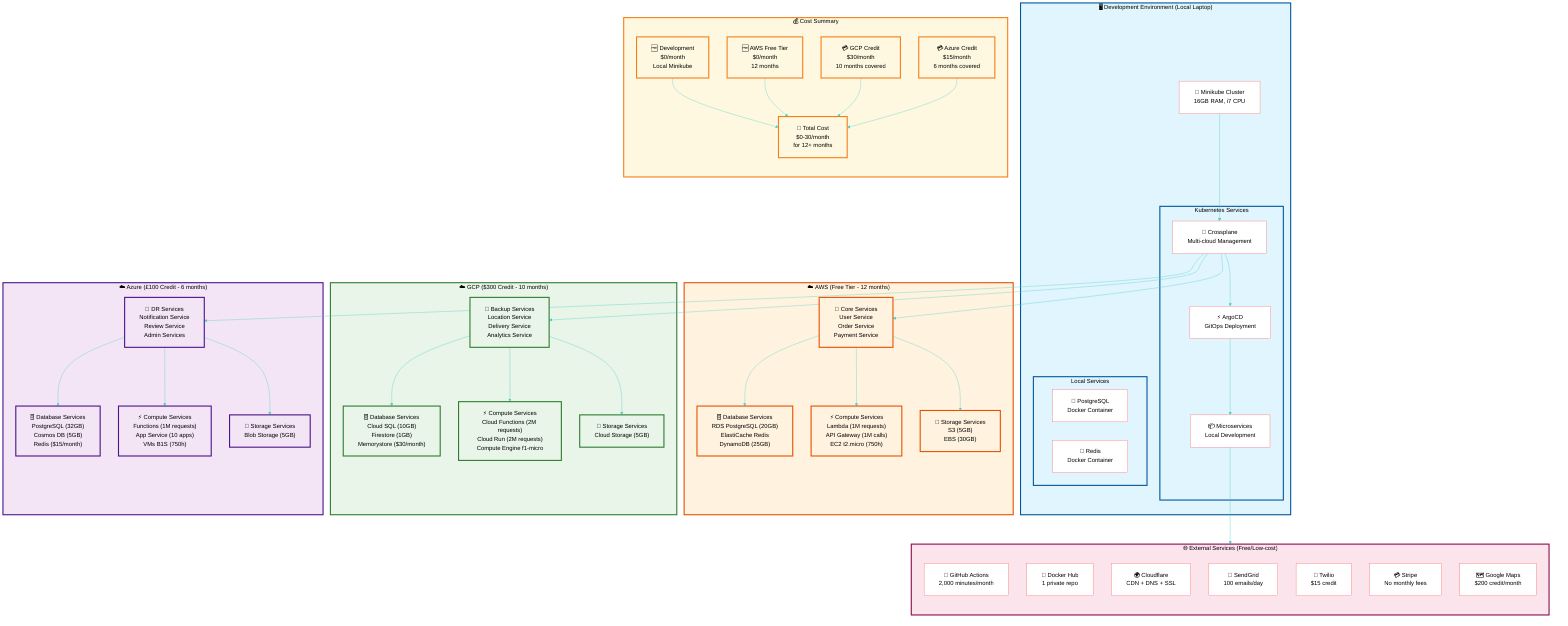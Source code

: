 %%{init: {
  'theme': 'base',
  'themeVariables': {
    'primaryColor': '#ff6b6b',
    'primaryTextColor': '#000000',
    'primaryBorderColor': '#ff6b6b',
    'lineColor': '#4ecdc4',
    'secondaryColor': '#45b7d1',
    'tertiaryColor': '#96ceb4',
    'background': '#ffffff',
    'mainBkg': '#ffffff',
    'secondBkg': '#f8f9fa',
    'tertiaryBkg': '#e9ecef'
  },
  'flowchart': {
    'nodeSpacing': 50,
    'rankSpacing': 80,
    'curve': 'basis',
    'padding': 20
  },
  'fontSize': 16,
  'fontFamily': 'Arial, sans-serif'
}}%%

flowchart TD
    %% Development Environment
    subgraph DEV["🖥️ Development Environment (Local Laptop)"]
        direction TB
        MINIKUBE["🚀 Minikube Cluster<br/>16GB RAM, i7 CPU"]
        
        subgraph K8S["Kubernetes Services"]
            CROSSPLANE["🔧 Crossplane<br/>Multi-cloud Management"]
            ARGOCD["⚡ ArgoCD<br/>GitOps Deployment"]
            SERVICES["📦 Microservices<br/>Local Development"]
        end
        
        subgraph LOCAL["Local Services"]
            POSTGRES["🐘 PostgreSQL<br/>Docker Container"]
            REDIS["🔴 Redis<br/>Docker Container"]
        end
    end
    
    %% Multi-Cloud Services
    subgraph AWS["☁️ AWS (Free Tier - 12 months)"]
        direction TB
        AWS_DB["🗄️ Database Services<br/>RDS PostgreSQL (20GB)<br/>ElastiCache Redis<br/>DynamoDB (25GB)"]
        AWS_COMPUTE["⚡ Compute Services<br/>Lambda (1M requests)<br/>API Gateway (1M calls)<br/>EC2 t2.micro (750h)"]
        AWS_STORAGE["💾 Storage Services<br/>S3 (5GB)<br/>EBS (30GB)"]
        AWS_SERVICES["🔧 Core Services<br/>User Service<br/>Order Service<br/>Payment Service"]
    end
    
    subgraph GCP["☁️ GCP ($300 Credit - 10 months)"]
        direction TB
        GCP_DB["🗄️ Database Services<br/>Cloud SQL (10GB)<br/>Firestore (1GB)<br/>Memorystore ($30/month)"]
        GCP_COMPUTE["⚡ Compute Services<br/>Cloud Functions (2M requests)<br/>Cloud Run (2M requests)<br/>Compute Engine f1-micro"]
        GCP_STORAGE["💾 Storage Services<br/>Cloud Storage (5GB)"]
        GCP_SERVICES["🔧 Backup Services<br/>Location Service<br/>Delivery Service<br/>Analytics Service"]
    end
    
    subgraph AZURE["☁️ Azure (£100 Credit - 6 months)"]
        direction TB
        AZURE_DB["🗄️ Database Services<br/>PostgreSQL (32GB)<br/>Cosmos DB (5GB)<br/>Redis ($15/month)"]
        AZURE_COMPUTE["⚡ Compute Services<br/>Functions (1M requests)<br/>App Service (10 apps)<br/>VMs B1S (750h)"]
        AZURE_STORAGE["💾 Storage Services<br/>Blob Storage (5GB)"]
        AZURE_SERVICES["🔧 DR Services<br/>Notification Service<br/>Review Service<br/>Admin Services"]
    end
    
    %% External Services
    subgraph EXTERNAL["🌐 External Services (Free/Low-cost)"]
        direction TB
        GITHUB["📝 GitHub Actions<br/>2,000 minutes/month"]
        DOCKER["🐳 Docker Hub<br/>1 private repo"]
        CLOUDFLARE["🌍 Cloudflare<br/>CDN + DNS + SSL"]
        SENDGRID["📧 SendGrid<br/>100 emails/day"]
        TWILIO["📱 Twilio<br/>$15 credit"]
        STRIPE["💳 Stripe<br/>No monthly fees"]
        MAPS["🗺️ Google Maps<br/>$200 credit/month"]
    end
    
    %% Cost Summary
    subgraph COSTS["💰 Cost Summary"]
        direction TB
        DEV_COST["🆓 Development<br/>$0/month<br/>Local Minikube"]
        AWS_COST["🆓 AWS Free Tier<br/>$0/month<br/>12 months"]
        GCP_COST["💳 GCP Credit<br/>$30/month<br/>10 months covered"]
        AZURE_COST["💳 Azure Credit<br/>$15/month<br/>6 months covered"]
        TOTAL_COST["🎯 Total Cost<br/>$0-30/month<br/>for 12+ months"]
    end
    
    %% Connections
    MINIKUBE --> CROSSPLANE
    CROSSPLANE --> ARGOCD
    ARGOCD --> SERVICES
    
    CROSSPLANE --> AWS_SERVICES
    CROSSPLANE --> GCP_SERVICES
    CROSSPLANE --> AZURE_SERVICES
    
    AWS_SERVICES --> AWS_DB
    AWS_SERVICES --> AWS_COMPUTE
    AWS_SERVICES --> AWS_STORAGE
    
    GCP_SERVICES --> GCP_DB
    GCP_SERVICES --> GCP_COMPUTE
    GCP_SERVICES --> GCP_STORAGE
    
    AZURE_SERVICES --> AZURE_DB
    AZURE_SERVICES --> AZURE_COMPUTE
    AZURE_SERVICES --> AZURE_STORAGE
    
    SERVICES --> EXTERNAL
    
    %% Cost connections
    DEV_COST --> TOTAL_COST
    AWS_COST --> TOTAL_COST
    GCP_COST --> TOTAL_COST
    AZURE_COST --> TOTAL_COST
    
    %% Styling
    classDef devClass fill:#e1f5fe,stroke:#01579b,stroke-width:3px,color:#000000
    classDef awsClass fill:#fff3e0,stroke:#e65100,stroke-width:3px,color:#000000
    classDef gcpClass fill:#e8f5e8,stroke:#2e7d32,stroke-width:3px,color:#000000
    classDef azureClass fill:#f3e5f5,stroke:#4a148c,stroke-width:3px,color:#000000
    classDef externalClass fill:#fce4ec,stroke:#880e4f,stroke-width:3px,color:#000000
    classDef costClass fill:#fff8e1,stroke:#f57f17,stroke-width:3px,color:#000000
    
    class DEV,K8S,LOCAL devClass
    class AWS,AWS_DB,AWS_COMPUTE,AWS_STORAGE,AWS_SERVICES awsClass
    class GCP,GCP_DB,GCP_COMPUTE,GCP_STORAGE,GCP_SERVICES gcpClass
    class AZURE,AZURE_DB,AZURE_COMPUTE,AZURE_STORAGE,AZURE_SERVICES azureClass
    class EXTERNAL externalClass
    class COSTS,DEV_COST,AWS_COST,GCP_COST,AZURE_COST,TOTAL_COST costClass